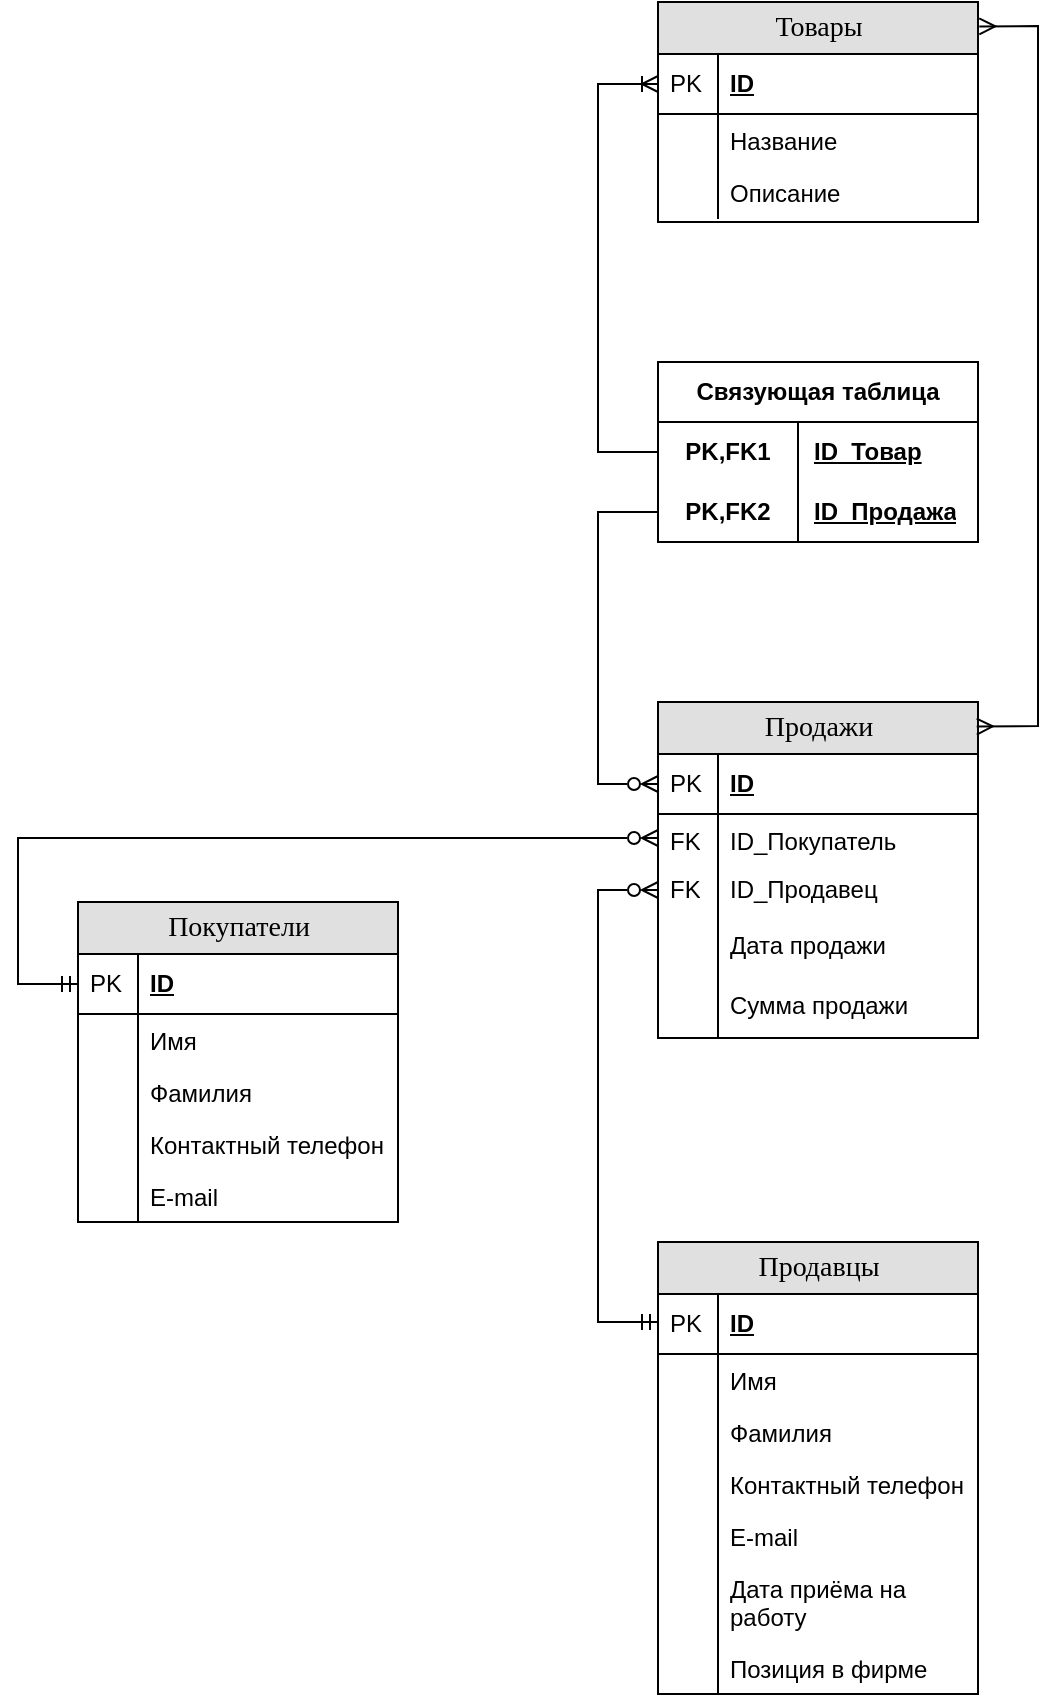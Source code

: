 <mxfile version="24.7.10">
  <diagram name="Page-1" id="e56a1550-8fbb-45ad-956c-1786394a9013">
    <mxGraphModel dx="1148" dy="1490" grid="1" gridSize="10" guides="1" tooltips="1" connect="1" arrows="1" fold="1" page="1" pageScale="1" pageWidth="1100" pageHeight="850" background="none" math="0" shadow="0">
      <root>
        <mxCell id="0" />
        <mxCell id="1" parent="0" />
        <mxCell id="2e49270ec7c68f3f-8" value="Товары" style="swimlane;html=1;fontStyle=0;childLayout=stackLayout;horizontal=1;startSize=26;fillColor=#e0e0e0;horizontalStack=0;resizeParent=1;resizeLast=0;collapsible=1;marginBottom=0;swimlaneFillColor=#ffffff;align=center;rounded=0;shadow=0;comic=0;labelBackgroundColor=none;strokeWidth=1;fontFamily=Verdana;fontSize=14;swimlaneLine=1;" parent="1" vertex="1">
          <mxGeometry x="380" y="-270" width="160" height="110" as="geometry" />
        </mxCell>
        <mxCell id="2e49270ec7c68f3f-9" value="ID" style="shape=partialRectangle;top=0;left=0;right=0;bottom=1;html=1;align=left;verticalAlign=middle;fillColor=none;spacingLeft=34;spacingRight=4;whiteSpace=wrap;overflow=hidden;rotatable=0;points=[[0,0.5],[1,0.5]];portConstraint=eastwest;dropTarget=0;fontStyle=5;" parent="2e49270ec7c68f3f-8" vertex="1">
          <mxGeometry y="26" width="160" height="30" as="geometry" />
        </mxCell>
        <mxCell id="2e49270ec7c68f3f-10" value="PK" style="shape=partialRectangle;top=0;left=0;bottom=0;html=1;fillColor=none;align=left;verticalAlign=middle;spacingLeft=4;spacingRight=4;whiteSpace=wrap;overflow=hidden;rotatable=0;points=[];portConstraint=eastwest;part=1;" parent="2e49270ec7c68f3f-9" vertex="1" connectable="0">
          <mxGeometry width="30" height="30" as="geometry" />
        </mxCell>
        <mxCell id="2e49270ec7c68f3f-11" value="Название" style="shape=partialRectangle;top=0;left=0;right=0;bottom=0;html=1;align=left;verticalAlign=top;fillColor=none;spacingLeft=34;spacingRight=4;whiteSpace=wrap;overflow=hidden;rotatable=0;points=[[0,0.5],[1,0.5]];portConstraint=eastwest;dropTarget=0;" parent="2e49270ec7c68f3f-8" vertex="1">
          <mxGeometry y="56" width="160" height="26" as="geometry" />
        </mxCell>
        <mxCell id="2e49270ec7c68f3f-12" value="" style="shape=partialRectangle;top=0;left=0;bottom=0;html=1;fillColor=none;align=left;verticalAlign=top;spacingLeft=4;spacingRight=4;whiteSpace=wrap;overflow=hidden;rotatable=0;points=[];portConstraint=eastwest;part=1;" parent="2e49270ec7c68f3f-11" vertex="1" connectable="0">
          <mxGeometry width="30" height="26" as="geometry" />
        </mxCell>
        <mxCell id="2e49270ec7c68f3f-13" value="Описание" style="shape=partialRectangle;top=0;left=0;right=0;bottom=0;html=1;align=left;verticalAlign=top;fillColor=none;spacingLeft=34;spacingRight=4;whiteSpace=wrap;overflow=hidden;rotatable=0;points=[[0,0.5],[1,0.5]];portConstraint=eastwest;dropTarget=0;" parent="2e49270ec7c68f3f-8" vertex="1">
          <mxGeometry y="82" width="160" height="26" as="geometry" />
        </mxCell>
        <mxCell id="2e49270ec7c68f3f-14" value="" style="shape=partialRectangle;top=0;left=0;bottom=0;html=1;fillColor=none;align=left;verticalAlign=top;spacingLeft=4;spacingRight=4;whiteSpace=wrap;overflow=hidden;rotatable=0;points=[];portConstraint=eastwest;part=1;" parent="2e49270ec7c68f3f-13" vertex="1" connectable="0">
          <mxGeometry width="30" height="26" as="geometry" />
        </mxCell>
        <mxCell id="2e49270ec7c68f3f-30" value="Покупатели" style="swimlane;html=1;fontStyle=0;childLayout=stackLayout;horizontal=1;startSize=26;fillColor=#e0e0e0;horizontalStack=0;resizeParent=1;resizeLast=0;collapsible=1;marginBottom=0;swimlaneFillColor=#ffffff;align=center;rounded=0;shadow=0;comic=0;labelBackgroundColor=none;strokeWidth=1;fontFamily=Verdana;fontSize=14" parent="1" vertex="1">
          <mxGeometry x="90" y="180" width="160" height="160" as="geometry" />
        </mxCell>
        <mxCell id="2e49270ec7c68f3f-31" value="ID" style="shape=partialRectangle;top=0;left=0;right=0;bottom=1;html=1;align=left;verticalAlign=middle;fillColor=none;spacingLeft=34;spacingRight=4;whiteSpace=wrap;overflow=hidden;rotatable=0;points=[[0,0.5],[1,0.5]];portConstraint=eastwest;dropTarget=0;fontStyle=5;" parent="2e49270ec7c68f3f-30" vertex="1">
          <mxGeometry y="26" width="160" height="30" as="geometry" />
        </mxCell>
        <mxCell id="2e49270ec7c68f3f-32" value="PK" style="shape=partialRectangle;top=0;left=0;bottom=0;html=1;fillColor=none;align=left;verticalAlign=middle;spacingLeft=4;spacingRight=4;whiteSpace=wrap;overflow=hidden;rotatable=0;points=[];portConstraint=eastwest;part=1;" parent="2e49270ec7c68f3f-31" vertex="1" connectable="0">
          <mxGeometry width="30" height="30" as="geometry" />
        </mxCell>
        <mxCell id="2e49270ec7c68f3f-33" value="Имя" style="shape=partialRectangle;top=0;left=0;right=0;bottom=0;html=1;align=left;verticalAlign=top;fillColor=none;spacingLeft=34;spacingRight=4;whiteSpace=wrap;overflow=hidden;rotatable=0;points=[[0,0.5],[1,0.5]];portConstraint=eastwest;dropTarget=0;" parent="2e49270ec7c68f3f-30" vertex="1">
          <mxGeometry y="56" width="160" height="26" as="geometry" />
        </mxCell>
        <mxCell id="2e49270ec7c68f3f-34" value="" style="shape=partialRectangle;top=0;left=0;bottom=0;html=1;fillColor=none;align=left;verticalAlign=top;spacingLeft=4;spacingRight=4;whiteSpace=wrap;overflow=hidden;rotatable=0;points=[];portConstraint=eastwest;part=1;" parent="2e49270ec7c68f3f-33" vertex="1" connectable="0">
          <mxGeometry width="30" height="26" as="geometry" />
        </mxCell>
        <mxCell id="2e49270ec7c68f3f-35" value="Фамилия" style="shape=partialRectangle;top=0;left=0;right=0;bottom=0;html=1;align=left;verticalAlign=top;fillColor=none;spacingLeft=34;spacingRight=4;whiteSpace=wrap;overflow=hidden;rotatable=0;points=[[0,0.5],[1,0.5]];portConstraint=eastwest;dropTarget=0;" parent="2e49270ec7c68f3f-30" vertex="1">
          <mxGeometry y="82" width="160" height="26" as="geometry" />
        </mxCell>
        <mxCell id="2e49270ec7c68f3f-36" value="" style="shape=partialRectangle;top=0;left=0;bottom=0;html=1;fillColor=none;align=left;verticalAlign=top;spacingLeft=4;spacingRight=4;whiteSpace=wrap;overflow=hidden;rotatable=0;points=[];portConstraint=eastwest;part=1;" parent="2e49270ec7c68f3f-35" vertex="1" connectable="0">
          <mxGeometry width="30" height="26" as="geometry" />
        </mxCell>
        <mxCell id="2e49270ec7c68f3f-37" value="Контактный телефон" style="shape=partialRectangle;top=0;left=0;right=0;bottom=0;html=1;align=left;verticalAlign=top;fillColor=none;spacingLeft=34;spacingRight=4;whiteSpace=wrap;overflow=hidden;rotatable=0;points=[[0,0.5],[1,0.5]];portConstraint=eastwest;dropTarget=0;" parent="2e49270ec7c68f3f-30" vertex="1">
          <mxGeometry y="108" width="160" height="26" as="geometry" />
        </mxCell>
        <mxCell id="2e49270ec7c68f3f-38" value="" style="shape=partialRectangle;top=0;left=0;bottom=0;html=1;fillColor=none;align=left;verticalAlign=top;spacingLeft=4;spacingRight=4;whiteSpace=wrap;overflow=hidden;rotatable=0;points=[];portConstraint=eastwest;part=1;" parent="2e49270ec7c68f3f-37" vertex="1" connectable="0">
          <mxGeometry width="30" height="26" as="geometry" />
        </mxCell>
        <mxCell id="uPrKpcLKX8Tyjf1rg8yG-5" value="E-mail" style="shape=partialRectangle;top=0;left=0;right=0;bottom=0;html=1;align=left;verticalAlign=top;fillColor=none;spacingLeft=34;spacingRight=4;whiteSpace=wrap;overflow=hidden;rotatable=0;points=[[0,0.5],[1,0.5]];portConstraint=eastwest;dropTarget=0;" vertex="1" parent="2e49270ec7c68f3f-30">
          <mxGeometry y="134" width="160" height="26" as="geometry" />
        </mxCell>
        <mxCell id="uPrKpcLKX8Tyjf1rg8yG-6" value="" style="shape=partialRectangle;top=0;left=0;bottom=0;html=1;fillColor=none;align=left;verticalAlign=top;spacingLeft=4;spacingRight=4;whiteSpace=wrap;overflow=hidden;rotatable=0;points=[];portConstraint=eastwest;part=1;" vertex="1" connectable="0" parent="uPrKpcLKX8Tyjf1rg8yG-5">
          <mxGeometry width="30" height="26.0" as="geometry" />
        </mxCell>
        <mxCell id="2e49270ec7c68f3f-80" value="Продажи" style="swimlane;html=1;fontStyle=0;childLayout=stackLayout;horizontal=1;startSize=26;fillColor=#e0e0e0;horizontalStack=0;resizeParent=1;resizeLast=0;collapsible=1;marginBottom=0;swimlaneFillColor=#ffffff;align=center;rounded=0;shadow=0;comic=0;labelBackgroundColor=none;strokeWidth=1;fontFamily=Verdana;fontSize=14" parent="1" vertex="1">
          <mxGeometry x="380" y="80" width="160" height="168" as="geometry" />
        </mxCell>
        <mxCell id="2e49270ec7c68f3f-81" value="ID" style="shape=partialRectangle;top=0;left=0;right=0;bottom=1;html=1;align=left;verticalAlign=middle;fillColor=none;spacingLeft=34;spacingRight=4;whiteSpace=wrap;overflow=hidden;rotatable=0;points=[[0,0.5],[1,0.5]];portConstraint=eastwest;dropTarget=0;fontStyle=5;" parent="2e49270ec7c68f3f-80" vertex="1">
          <mxGeometry y="26" width="160" height="30" as="geometry" />
        </mxCell>
        <mxCell id="2e49270ec7c68f3f-82" value="PK" style="shape=partialRectangle;top=0;left=0;bottom=0;html=1;fillColor=none;align=left;verticalAlign=middle;spacingLeft=4;spacingRight=4;whiteSpace=wrap;overflow=hidden;rotatable=0;points=[];portConstraint=eastwest;part=1;" parent="2e49270ec7c68f3f-81" vertex="1" connectable="0">
          <mxGeometry width="30" height="30" as="geometry" />
        </mxCell>
        <mxCell id="2e49270ec7c68f3f-83" value="ID_Покупатель" style="shape=partialRectangle;top=0;left=0;right=0;bottom=0;html=1;align=left;verticalAlign=top;fillColor=none;spacingLeft=34;spacingRight=4;whiteSpace=wrap;overflow=hidden;rotatable=0;points=[[0,0.5],[1,0.5]];portConstraint=eastwest;dropTarget=0;" parent="2e49270ec7c68f3f-80" vertex="1">
          <mxGeometry y="56" width="160" height="24" as="geometry" />
        </mxCell>
        <mxCell id="2e49270ec7c68f3f-84" value="FK" style="shape=partialRectangle;top=0;left=0;bottom=0;html=1;fillColor=none;align=left;verticalAlign=top;spacingLeft=4;spacingRight=4;whiteSpace=wrap;overflow=hidden;rotatable=0;points=[];portConstraint=eastwest;part=1;" parent="2e49270ec7c68f3f-83" vertex="1" connectable="0">
          <mxGeometry width="30" height="24" as="geometry" />
        </mxCell>
        <mxCell id="2e49270ec7c68f3f-85" value="ID_Продавец" style="shape=partialRectangle;top=0;left=0;right=0;bottom=0;html=1;align=left;verticalAlign=top;fillColor=none;spacingLeft=34;spacingRight=4;whiteSpace=wrap;overflow=hidden;rotatable=0;points=[[0,0.5],[1,0.5]];portConstraint=eastwest;dropTarget=0;" parent="2e49270ec7c68f3f-80" vertex="1">
          <mxGeometry y="80" width="160" height="28" as="geometry" />
        </mxCell>
        <mxCell id="2e49270ec7c68f3f-86" value="FK" style="shape=partialRectangle;top=0;left=0;bottom=0;html=1;fillColor=none;align=left;verticalAlign=top;spacingLeft=4;spacingRight=4;whiteSpace=wrap;overflow=hidden;rotatable=0;points=[];portConstraint=eastwest;part=1;" parent="2e49270ec7c68f3f-85" vertex="1" connectable="0">
          <mxGeometry width="30" height="28" as="geometry" />
        </mxCell>
        <mxCell id="uPrKpcLKX8Tyjf1rg8yG-23" value="Дата продажи" style="shape=partialRectangle;top=0;left=0;right=0;bottom=0;html=1;align=left;verticalAlign=top;fillColor=none;spacingLeft=34;spacingRight=4;whiteSpace=wrap;overflow=hidden;rotatable=0;points=[[0,0.5],[1,0.5]];portConstraint=eastwest;dropTarget=0;" vertex="1" parent="2e49270ec7c68f3f-80">
          <mxGeometry y="108" width="160" height="30" as="geometry" />
        </mxCell>
        <mxCell id="uPrKpcLKX8Tyjf1rg8yG-24" value="" style="shape=partialRectangle;top=0;left=0;bottom=0;html=1;fillColor=none;align=left;verticalAlign=top;spacingLeft=4;spacingRight=4;whiteSpace=wrap;overflow=hidden;rotatable=0;points=[];portConstraint=eastwest;part=1;" vertex="1" connectable="0" parent="uPrKpcLKX8Tyjf1rg8yG-23">
          <mxGeometry width="30" height="30.0" as="geometry" />
        </mxCell>
        <mxCell id="uPrKpcLKX8Tyjf1rg8yG-25" value="Сумма продажи" style="shape=partialRectangle;top=0;left=0;right=0;bottom=0;html=1;align=left;verticalAlign=top;fillColor=none;spacingLeft=34;spacingRight=4;whiteSpace=wrap;overflow=hidden;rotatable=0;points=[[0,0.5],[1,0.5]];portConstraint=eastwest;dropTarget=0;" vertex="1" parent="2e49270ec7c68f3f-80">
          <mxGeometry y="138" width="160" height="30" as="geometry" />
        </mxCell>
        <mxCell id="uPrKpcLKX8Tyjf1rg8yG-26" value="" style="shape=partialRectangle;top=0;left=0;bottom=0;html=1;fillColor=none;align=left;verticalAlign=top;spacingLeft=4;spacingRight=4;whiteSpace=wrap;overflow=hidden;rotatable=0;points=[];portConstraint=eastwest;part=1;" vertex="1" connectable="0" parent="uPrKpcLKX8Tyjf1rg8yG-25">
          <mxGeometry width="30" height="30.0" as="geometry" />
        </mxCell>
        <mxCell id="uPrKpcLKX8Tyjf1rg8yG-8" value="Продавцы" style="swimlane;html=1;fontStyle=0;childLayout=stackLayout;horizontal=1;startSize=26;fillColor=#e0e0e0;horizontalStack=0;resizeParent=1;resizeLast=0;collapsible=1;marginBottom=0;swimlaneFillColor=#ffffff;align=center;rounded=0;shadow=0;comic=0;labelBackgroundColor=none;strokeWidth=1;fontFamily=Verdana;fontSize=14" vertex="1" parent="1">
          <mxGeometry x="380" y="350" width="160" height="226" as="geometry" />
        </mxCell>
        <mxCell id="uPrKpcLKX8Tyjf1rg8yG-9" value="ID" style="shape=partialRectangle;top=0;left=0;right=0;bottom=1;html=1;align=left;verticalAlign=middle;fillColor=none;spacingLeft=34;spacingRight=4;whiteSpace=wrap;overflow=hidden;rotatable=0;points=[[0,0.5],[1,0.5]];portConstraint=eastwest;dropTarget=0;fontStyle=5;" vertex="1" parent="uPrKpcLKX8Tyjf1rg8yG-8">
          <mxGeometry y="26" width="160" height="30" as="geometry" />
        </mxCell>
        <mxCell id="uPrKpcLKX8Tyjf1rg8yG-10" value="PK" style="shape=partialRectangle;top=0;left=0;bottom=0;html=1;fillColor=none;align=left;verticalAlign=middle;spacingLeft=4;spacingRight=4;whiteSpace=wrap;overflow=hidden;rotatable=0;points=[];portConstraint=eastwest;part=1;" vertex="1" connectable="0" parent="uPrKpcLKX8Tyjf1rg8yG-9">
          <mxGeometry width="30" height="30" as="geometry" />
        </mxCell>
        <mxCell id="uPrKpcLKX8Tyjf1rg8yG-11" value="Имя" style="shape=partialRectangle;top=0;left=0;right=0;bottom=0;html=1;align=left;verticalAlign=top;fillColor=none;spacingLeft=34;spacingRight=4;whiteSpace=wrap;overflow=hidden;rotatable=0;points=[[0,0.5],[1,0.5]];portConstraint=eastwest;dropTarget=0;" vertex="1" parent="uPrKpcLKX8Tyjf1rg8yG-8">
          <mxGeometry y="56" width="160" height="26" as="geometry" />
        </mxCell>
        <mxCell id="uPrKpcLKX8Tyjf1rg8yG-12" value="" style="shape=partialRectangle;top=0;left=0;bottom=0;html=1;fillColor=none;align=left;verticalAlign=top;spacingLeft=4;spacingRight=4;whiteSpace=wrap;overflow=hidden;rotatable=0;points=[];portConstraint=eastwest;part=1;" vertex="1" connectable="0" parent="uPrKpcLKX8Tyjf1rg8yG-11">
          <mxGeometry width="30" height="26" as="geometry" />
        </mxCell>
        <mxCell id="uPrKpcLKX8Tyjf1rg8yG-13" value="Фамилия" style="shape=partialRectangle;top=0;left=0;right=0;bottom=0;html=1;align=left;verticalAlign=top;fillColor=none;spacingLeft=34;spacingRight=4;whiteSpace=wrap;overflow=hidden;rotatable=0;points=[[0,0.5],[1,0.5]];portConstraint=eastwest;dropTarget=0;" vertex="1" parent="uPrKpcLKX8Tyjf1rg8yG-8">
          <mxGeometry y="82" width="160" height="26" as="geometry" />
        </mxCell>
        <mxCell id="uPrKpcLKX8Tyjf1rg8yG-14" value="" style="shape=partialRectangle;top=0;left=0;bottom=0;html=1;fillColor=none;align=left;verticalAlign=top;spacingLeft=4;spacingRight=4;whiteSpace=wrap;overflow=hidden;rotatable=0;points=[];portConstraint=eastwest;part=1;" vertex="1" connectable="0" parent="uPrKpcLKX8Tyjf1rg8yG-13">
          <mxGeometry width="30" height="26" as="geometry" />
        </mxCell>
        <mxCell id="uPrKpcLKX8Tyjf1rg8yG-15" value="Контактный телефон" style="shape=partialRectangle;top=0;left=0;right=0;bottom=0;html=1;align=left;verticalAlign=top;fillColor=none;spacingLeft=34;spacingRight=4;whiteSpace=wrap;overflow=hidden;rotatable=0;points=[[0,0.5],[1,0.5]];portConstraint=eastwest;dropTarget=0;" vertex="1" parent="uPrKpcLKX8Tyjf1rg8yG-8">
          <mxGeometry y="108" width="160" height="26" as="geometry" />
        </mxCell>
        <mxCell id="uPrKpcLKX8Tyjf1rg8yG-16" value="" style="shape=partialRectangle;top=0;left=0;bottom=0;html=1;fillColor=none;align=left;verticalAlign=top;spacingLeft=4;spacingRight=4;whiteSpace=wrap;overflow=hidden;rotatable=0;points=[];portConstraint=eastwest;part=1;" vertex="1" connectable="0" parent="uPrKpcLKX8Tyjf1rg8yG-15">
          <mxGeometry width="30" height="26" as="geometry" />
        </mxCell>
        <mxCell id="uPrKpcLKX8Tyjf1rg8yG-17" value="E-mail" style="shape=partialRectangle;top=0;left=0;right=0;bottom=0;html=1;align=left;verticalAlign=top;fillColor=none;spacingLeft=34;spacingRight=4;whiteSpace=wrap;overflow=hidden;rotatable=0;points=[[0,0.5],[1,0.5]];portConstraint=eastwest;dropTarget=0;" vertex="1" parent="uPrKpcLKX8Tyjf1rg8yG-8">
          <mxGeometry y="134" width="160" height="26" as="geometry" />
        </mxCell>
        <mxCell id="uPrKpcLKX8Tyjf1rg8yG-18" value="" style="shape=partialRectangle;top=0;left=0;bottom=0;html=1;fillColor=none;align=left;verticalAlign=top;spacingLeft=4;spacingRight=4;whiteSpace=wrap;overflow=hidden;rotatable=0;points=[];portConstraint=eastwest;part=1;" vertex="1" connectable="0" parent="uPrKpcLKX8Tyjf1rg8yG-17">
          <mxGeometry width="30" height="26.0" as="geometry" />
        </mxCell>
        <mxCell id="uPrKpcLKX8Tyjf1rg8yG-19" value="Дата приёма на работу" style="shape=partialRectangle;top=0;left=0;right=0;bottom=0;html=1;align=left;verticalAlign=top;fillColor=none;spacingLeft=34;spacingRight=4;whiteSpace=wrap;overflow=hidden;rotatable=0;points=[[0,0.5],[1,0.5]];portConstraint=eastwest;dropTarget=0;" vertex="1" parent="uPrKpcLKX8Tyjf1rg8yG-8">
          <mxGeometry y="160" width="160" height="40" as="geometry" />
        </mxCell>
        <mxCell id="uPrKpcLKX8Tyjf1rg8yG-20" value="" style="shape=partialRectangle;top=0;left=0;bottom=0;html=1;fillColor=none;align=left;verticalAlign=top;spacingLeft=4;spacingRight=4;whiteSpace=wrap;overflow=hidden;rotatable=0;points=[];portConstraint=eastwest;part=1;" vertex="1" connectable="0" parent="uPrKpcLKX8Tyjf1rg8yG-19">
          <mxGeometry width="30" height="40.0" as="geometry" />
        </mxCell>
        <mxCell id="uPrKpcLKX8Tyjf1rg8yG-21" value="Позиция в фирме" style="shape=partialRectangle;top=0;left=0;right=0;bottom=0;html=1;align=left;verticalAlign=top;fillColor=none;spacingLeft=34;spacingRight=4;whiteSpace=wrap;overflow=hidden;rotatable=0;points=[[0,0.5],[1,0.5]];portConstraint=eastwest;dropTarget=0;" vertex="1" parent="uPrKpcLKX8Tyjf1rg8yG-8">
          <mxGeometry y="200" width="160" height="26" as="geometry" />
        </mxCell>
        <mxCell id="uPrKpcLKX8Tyjf1rg8yG-22" value="" style="shape=partialRectangle;top=0;left=0;bottom=0;html=1;fillColor=none;align=left;verticalAlign=top;spacingLeft=4;spacingRight=4;whiteSpace=wrap;overflow=hidden;rotatable=0;points=[];portConstraint=eastwest;part=1;" vertex="1" connectable="0" parent="uPrKpcLKX8Tyjf1rg8yG-21">
          <mxGeometry width="30" height="26.0" as="geometry" />
        </mxCell>
        <mxCell id="uPrKpcLKX8Tyjf1rg8yG-58" value="Связующая таблица" style="shape=table;startSize=30;container=1;collapsible=1;childLayout=tableLayout;fixedRows=1;rowLines=0;fontStyle=1;align=center;resizeLast=1;html=1;whiteSpace=wrap;" vertex="1" parent="1">
          <mxGeometry x="380" y="-90" width="160" height="90" as="geometry" />
        </mxCell>
        <mxCell id="uPrKpcLKX8Tyjf1rg8yG-80" value="" style="shape=tableRow;horizontal=0;startSize=0;swimlaneHead=0;swimlaneBody=0;fillColor=none;collapsible=0;dropTarget=0;points=[[0,0.5],[1,0.5]];portConstraint=eastwest;top=0;left=0;right=0;bottom=0;html=1;" vertex="1" parent="uPrKpcLKX8Tyjf1rg8yG-58">
          <mxGeometry y="30" width="160" height="30" as="geometry" />
        </mxCell>
        <mxCell id="uPrKpcLKX8Tyjf1rg8yG-81" value="PK,FK1" style="shape=partialRectangle;connectable=0;fillColor=none;top=0;left=0;bottom=0;right=0;fontStyle=1;overflow=hidden;html=1;whiteSpace=wrap;" vertex="1" parent="uPrKpcLKX8Tyjf1rg8yG-80">
          <mxGeometry width="70" height="30" as="geometry">
            <mxRectangle width="70" height="30" as="alternateBounds" />
          </mxGeometry>
        </mxCell>
        <mxCell id="uPrKpcLKX8Tyjf1rg8yG-82" value="ID_Товар" style="shape=partialRectangle;connectable=0;fillColor=none;top=0;left=0;bottom=0;right=0;align=left;spacingLeft=6;fontStyle=5;overflow=hidden;html=1;whiteSpace=wrap;" vertex="1" parent="uPrKpcLKX8Tyjf1rg8yG-80">
          <mxGeometry x="70" width="90" height="30" as="geometry">
            <mxRectangle width="90" height="30" as="alternateBounds" />
          </mxGeometry>
        </mxCell>
        <mxCell id="uPrKpcLKX8Tyjf1rg8yG-62" value="" style="shape=tableRow;horizontal=0;startSize=0;swimlaneHead=0;swimlaneBody=0;fillColor=none;collapsible=0;dropTarget=0;points=[[0,0.5],[1,0.5]];portConstraint=eastwest;top=0;left=0;right=0;bottom=1;html=1;" vertex="1" parent="uPrKpcLKX8Tyjf1rg8yG-58">
          <mxGeometry y="60" width="160" height="30" as="geometry" />
        </mxCell>
        <mxCell id="uPrKpcLKX8Tyjf1rg8yG-63" value="PK,FK2" style="shape=partialRectangle;connectable=0;fillColor=none;top=0;left=0;bottom=0;right=0;fontStyle=1;overflow=hidden;html=1;whiteSpace=wrap;" vertex="1" parent="uPrKpcLKX8Tyjf1rg8yG-62">
          <mxGeometry width="70" height="30" as="geometry">
            <mxRectangle width="70" height="30" as="alternateBounds" />
          </mxGeometry>
        </mxCell>
        <mxCell id="uPrKpcLKX8Tyjf1rg8yG-64" value="ID_Продажа" style="shape=partialRectangle;connectable=0;fillColor=none;top=0;left=0;bottom=0;right=0;align=left;spacingLeft=6;fontStyle=5;overflow=hidden;html=1;whiteSpace=wrap;" vertex="1" parent="uPrKpcLKX8Tyjf1rg8yG-62">
          <mxGeometry x="70" width="90" height="30" as="geometry">
            <mxRectangle width="90" height="30" as="alternateBounds" />
          </mxGeometry>
        </mxCell>
        <mxCell id="uPrKpcLKX8Tyjf1rg8yG-90" value="" style="endArrow=ERmany;html=1;rounded=0;entryX=1.004;entryY=0.111;entryDx=0;entryDy=0;exitX=0.996;exitY=0.073;exitDx=0;exitDy=0;startArrow=ERmany;startFill=0;endFill=0;entryPerimeter=0;exitPerimeter=0;" edge="1" parent="1" source="2e49270ec7c68f3f-80" target="2e49270ec7c68f3f-8">
          <mxGeometry width="50" height="50" relative="1" as="geometry">
            <mxPoint x="440" y="30" as="sourcePoint" />
            <mxPoint x="490" y="-20" as="targetPoint" />
            <Array as="points">
              <mxPoint x="570" y="92" />
              <mxPoint x="570" y="-90" />
              <mxPoint x="570" y="-258" />
            </Array>
          </mxGeometry>
        </mxCell>
        <mxCell id="uPrKpcLKX8Tyjf1rg8yG-91" value="" style="endArrow=ERoneToMany;html=1;rounded=0;entryX=0;entryY=0.5;entryDx=0;entryDy=0;exitX=0;exitY=0.5;exitDx=0;exitDy=0;startArrow=none;startFill=0;endFill=0;" edge="1" parent="1" source="uPrKpcLKX8Tyjf1rg8yG-80" target="2e49270ec7c68f3f-9">
          <mxGeometry width="50" height="50" relative="1" as="geometry">
            <mxPoint x="440" y="30" as="sourcePoint" />
            <mxPoint x="490" y="-20" as="targetPoint" />
            <Array as="points">
              <mxPoint x="350" y="-45" />
              <mxPoint x="350" y="-140" />
              <mxPoint x="350" y="-229" />
            </Array>
          </mxGeometry>
        </mxCell>
        <mxCell id="uPrKpcLKX8Tyjf1rg8yG-92" value="" style="endArrow=none;html=1;rounded=0;entryX=0;entryY=0.5;entryDx=0;entryDy=0;exitX=0;exitY=0.5;exitDx=0;exitDy=0;endFill=0;startArrow=ERzeroToMany;startFill=0;" edge="1" parent="1" source="2e49270ec7c68f3f-81" target="uPrKpcLKX8Tyjf1rg8yG-62">
          <mxGeometry width="50" height="50" relative="1" as="geometry">
            <mxPoint x="440" y="30" as="sourcePoint" />
            <mxPoint x="490" y="-20" as="targetPoint" />
            <Array as="points">
              <mxPoint x="350" y="121" />
              <mxPoint x="350" y="50" />
              <mxPoint x="350" y="-15" />
            </Array>
          </mxGeometry>
        </mxCell>
        <mxCell id="uPrKpcLKX8Tyjf1rg8yG-93" value="" style="endArrow=ERzeroToMany;html=1;rounded=0;entryX=0;entryY=0.5;entryDx=0;entryDy=0;exitX=0;exitY=0.5;exitDx=0;exitDy=0;startArrow=ERmandOne;startFill=0;endFill=0;" edge="1" parent="1" source="2e49270ec7c68f3f-31" target="2e49270ec7c68f3f-83">
          <mxGeometry width="50" height="50" relative="1" as="geometry">
            <mxPoint x="40" y="148" as="sourcePoint" />
            <mxPoint x="230" y="70" as="targetPoint" />
            <Array as="points">
              <mxPoint x="60" y="221" />
              <mxPoint x="60" y="148" />
            </Array>
          </mxGeometry>
        </mxCell>
        <mxCell id="uPrKpcLKX8Tyjf1rg8yG-94" value="" style="endArrow=ERzeroToMany;html=1;rounded=0;entryX=0;entryY=0.5;entryDx=0;entryDy=0;endFill=0;startArrow=ERmandOne;startFill=0;" edge="1" parent="1" target="2e49270ec7c68f3f-85">
          <mxGeometry width="50" height="50" relative="1" as="geometry">
            <mxPoint x="380" y="390" as="sourcePoint" />
            <mxPoint x="490" y="300" as="targetPoint" />
            <Array as="points">
              <mxPoint x="350" y="390" />
              <mxPoint x="350" y="280" />
              <mxPoint x="350" y="174" />
            </Array>
          </mxGeometry>
        </mxCell>
      </root>
    </mxGraphModel>
  </diagram>
</mxfile>

